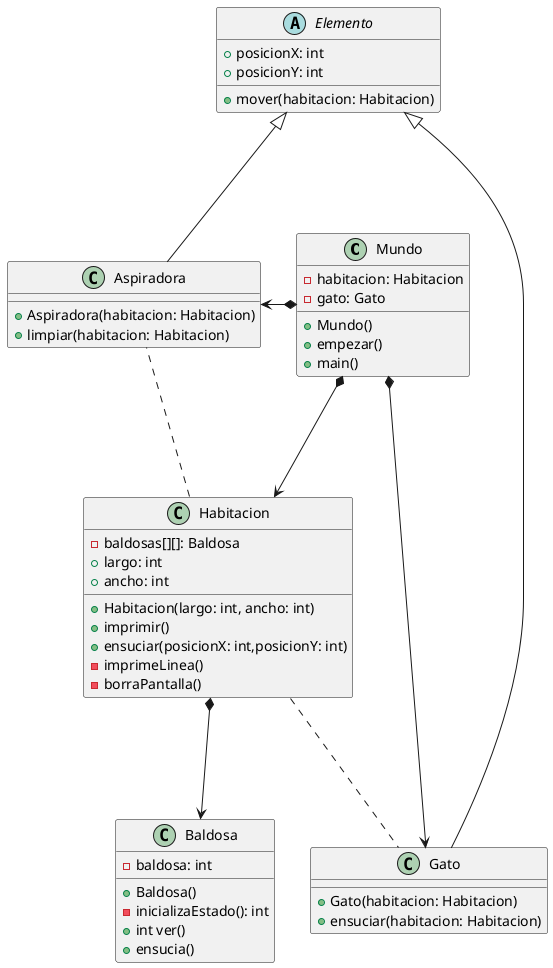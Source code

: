 @startuml

class Mundo{
    - habitacion: Habitacion
    - gato: Gato 
    + Mundo()
    + empezar()
    + main()
}

class Habitacion {
    - baldosas[][]: Baldosa
    + largo: int
    + ancho: int
    +Habitacion(largo: int, ancho: int)
    +imprimir()
    +ensuciar(posicionX: int,posicionY: int)
    -imprimeLinea()
    -borraPantalla()
}

class Baldosa{
    - baldosa: int
    + Baldosa()
    - inicializaEstado(): int
    + int ver()
    + ensucia()
}

class Gato{

    + Gato(habitacion: Habitacion)
    + ensuciar(habitacion: Habitacion)
}

class Aspiradora{

    + Aspiradora(habitacion: Habitacion)
    + limpiar(habitacion: Habitacion)
}

abstract Elemento{
    + posicionX: int
    + posicionY: int
    + mover(habitacion: Habitacion)
}

Elemento <|--- Gato 
Elemento <|--- Aspiradora 

Mundo *-D--> Habitacion
Mundo *-R---> Gato
Mundo *-L---> Aspiradora
Habitacion *-D--> Baldosa 
Habitacion ... Gato
Habitacion ... Aspiradora

@enduml